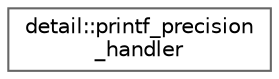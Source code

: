 digraph "类继承关系图"
{
 // LATEX_PDF_SIZE
  bgcolor="transparent";
  edge [fontname=Helvetica,fontsize=10,labelfontname=Helvetica,labelfontsize=10];
  node [fontname=Helvetica,fontsize=10,shape=box,height=0.2,width=0.4];
  rankdir="LR";
  Node0 [id="Node000000",label="detail::printf_precision\l_handler",height=0.2,width=0.4,color="grey40", fillcolor="white", style="filled",URL="$structdetail_1_1printf__precision__handler.html",tooltip=" "];
}
